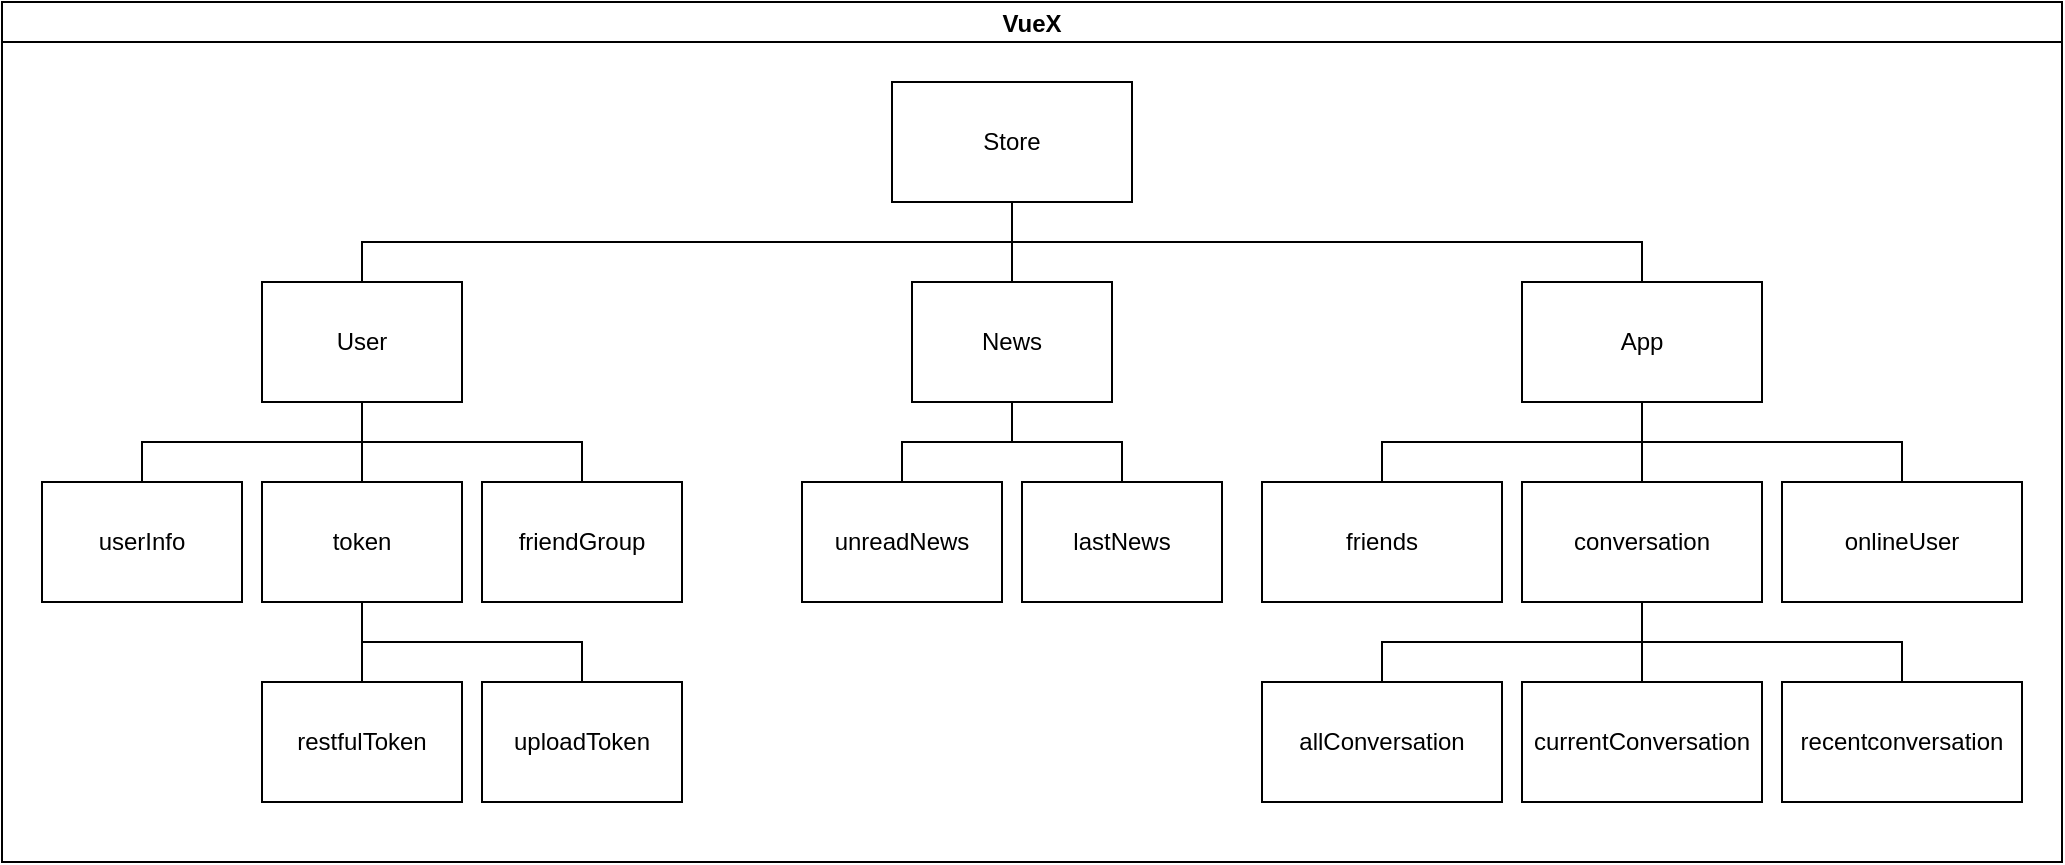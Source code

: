 <mxfile>
    <diagram id="lLFHSIOeUbNKJeyCyAQM" name="第 1 页">
        <mxGraphModel dx="736" dy="480" grid="1" gridSize="10" guides="1" tooltips="1" connect="1" arrows="1" fold="1" page="1" pageScale="1" pageWidth="3300" pageHeight="4681" math="0" shadow="0">
            <root>
                <mxCell id="0"/>
                <mxCell id="1" parent="0"/>
                <mxCell id="2" value="VueX" style="swimlane;startSize=20;horizontal=1;containerType=tree;newEdgeStyle={&quot;edgeStyle&quot;:&quot;elbowEdgeStyle&quot;,&quot;startArrow&quot;:&quot;none&quot;,&quot;endArrow&quot;:&quot;none&quot;};" vertex="1" parent="1">
                    <mxGeometry x="180" y="230" width="1030" height="430" as="geometry"/>
                </mxCell>
                <mxCell id="3" value="" style="edgeStyle=elbowEdgeStyle;elbow=vertical;startArrow=none;endArrow=none;rounded=0;" edge="1" parent="2" source="5" target="6">
                    <mxGeometry relative="1" as="geometry"/>
                </mxCell>
                <mxCell id="4" value="" style="edgeStyle=elbowEdgeStyle;elbow=vertical;startArrow=none;endArrow=none;rounded=0;" edge="1" parent="2" source="5" target="7">
                    <mxGeometry relative="1" as="geometry"/>
                </mxCell>
                <UserObject label="Store" treeRoot="1" id="5">
                    <mxCell style="whiteSpace=wrap;html=1;align=center;treeFolding=1;treeMoving=1;newEdgeStyle={&quot;edgeStyle&quot;:&quot;elbowEdgeStyle&quot;,&quot;startArrow&quot;:&quot;none&quot;,&quot;endArrow&quot;:&quot;none&quot;};" vertex="1" parent="2">
                        <mxGeometry x="445" y="40" width="120" height="60" as="geometry"/>
                    </mxCell>
                </UserObject>
                <mxCell id="6" value="User" style="whiteSpace=wrap;html=1;align=center;verticalAlign=middle;treeFolding=1;treeMoving=1;newEdgeStyle={&quot;edgeStyle&quot;:&quot;elbowEdgeStyle&quot;,&quot;startArrow&quot;:&quot;none&quot;,&quot;endArrow&quot;:&quot;none&quot;};" vertex="1" parent="2">
                    <mxGeometry x="130" y="140" width="100" height="60" as="geometry"/>
                </mxCell>
                <mxCell id="7" value="News" style="whiteSpace=wrap;html=1;align=center;verticalAlign=middle;treeFolding=1;treeMoving=1;newEdgeStyle={&quot;edgeStyle&quot;:&quot;elbowEdgeStyle&quot;,&quot;startArrow&quot;:&quot;none&quot;,&quot;endArrow&quot;:&quot;none&quot;};" vertex="1" parent="2">
                    <mxGeometry x="455" y="140" width="100" height="60" as="geometry"/>
                </mxCell>
                <mxCell id="8" value="" style="edgeStyle=elbowEdgeStyle;html=1;elbow=vertical;startArrow=none;endArrow=none;rounded=0;" edge="1" parent="2" source="5" target="9">
                    <mxGeometry relative="1" as="geometry"/>
                </mxCell>
                <UserObject label="App" treeRoot="1" id="9">
                    <mxCell style="whiteSpace=wrap;html=1;align=center;treeFolding=1;treeMoving=1;newEdgeStyle={&quot;edgeStyle&quot;:&quot;elbowEdgeStyle&quot;,&quot;startArrow&quot;:&quot;none&quot;,&quot;endArrow&quot;:&quot;none&quot;};" vertex="1" parent="2">
                        <mxGeometry x="760" y="140" width="120" height="60" as="geometry"/>
                    </mxCell>
                </UserObject>
                <mxCell id="10" value="" style="edgeStyle=elbowEdgeStyle;elbow=vertical;startArrow=none;endArrow=none;rounded=0;" edge="1" parent="2" source="7" target="11">
                    <mxGeometry relative="1" as="geometry">
                        <mxPoint x="340" y="210" as="sourcePoint"/>
                    </mxGeometry>
                </mxCell>
                <mxCell id="11" value="unreadNews" style="whiteSpace=wrap;html=1;align=center;verticalAlign=middle;treeFolding=1;treeMoving=1;newEdgeStyle={&quot;edgeStyle&quot;:&quot;elbowEdgeStyle&quot;,&quot;startArrow&quot;:&quot;none&quot;,&quot;endArrow&quot;:&quot;none&quot;};" vertex="1" parent="2">
                    <mxGeometry x="400" y="240" width="100" height="60" as="geometry"/>
                </mxCell>
                <mxCell id="12" value="" style="edgeStyle=elbowEdgeStyle;elbow=vertical;startArrow=none;endArrow=none;rounded=0;" edge="1" parent="2" source="7" target="13">
                    <mxGeometry relative="1" as="geometry">
                        <mxPoint x="340" y="210" as="sourcePoint"/>
                    </mxGeometry>
                </mxCell>
                <mxCell id="13" value="lastNews" style="whiteSpace=wrap;html=1;align=center;verticalAlign=middle;treeFolding=1;treeMoving=1;newEdgeStyle={&quot;edgeStyle&quot;:&quot;elbowEdgeStyle&quot;,&quot;startArrow&quot;:&quot;none&quot;,&quot;endArrow&quot;:&quot;none&quot;};" vertex="1" parent="2">
                    <mxGeometry x="510" y="240" width="100" height="60" as="geometry"/>
                </mxCell>
                <mxCell id="14" value="" style="edgeStyle=elbowEdgeStyle;html=1;elbow=vertical;startArrow=none;endArrow=none;rounded=0;" edge="1" parent="2" source="9" target="15">
                    <mxGeometry relative="1" as="geometry">
                        <mxPoint x="560" y="210" as="sourcePoint"/>
                    </mxGeometry>
                </mxCell>
                <UserObject label="friends" treeRoot="1" id="15">
                    <mxCell style="whiteSpace=wrap;html=1;align=center;treeFolding=1;treeMoving=1;newEdgeStyle={&quot;edgeStyle&quot;:&quot;elbowEdgeStyle&quot;,&quot;startArrow&quot;:&quot;none&quot;,&quot;endArrow&quot;:&quot;none&quot;};" vertex="1" parent="2">
                        <mxGeometry x="630" y="240" width="120" height="60" as="geometry"/>
                    </mxCell>
                </UserObject>
                <mxCell id="16" value="" style="edgeStyle=elbowEdgeStyle;html=1;elbow=vertical;startArrow=none;endArrow=none;rounded=0;" edge="1" parent="2" source="9" target="17">
                    <mxGeometry relative="1" as="geometry">
                        <mxPoint x="560" y="210" as="sourcePoint"/>
                    </mxGeometry>
                </mxCell>
                <UserObject label="conversation" treeRoot="1" id="17">
                    <mxCell style="whiteSpace=wrap;html=1;align=center;treeFolding=1;treeMoving=1;newEdgeStyle={&quot;edgeStyle&quot;:&quot;elbowEdgeStyle&quot;,&quot;startArrow&quot;:&quot;none&quot;,&quot;endArrow&quot;:&quot;none&quot;};" vertex="1" parent="2">
                        <mxGeometry x="760" y="240" width="120" height="60" as="geometry"/>
                    </mxCell>
                </UserObject>
                <mxCell id="18" value="" style="edgeStyle=elbowEdgeStyle;html=1;elbow=vertical;startArrow=none;endArrow=none;rounded=0;" edge="1" parent="2" source="9" target="19">
                    <mxGeometry relative="1" as="geometry">
                        <mxPoint x="560" y="210" as="sourcePoint"/>
                    </mxGeometry>
                </mxCell>
                <UserObject label="&lt;span&gt;onlineUser&lt;/span&gt;" treeRoot="1" id="19">
                    <mxCell style="whiteSpace=wrap;html=1;align=center;treeFolding=1;treeMoving=1;newEdgeStyle={&quot;edgeStyle&quot;:&quot;elbowEdgeStyle&quot;,&quot;startArrow&quot;:&quot;none&quot;,&quot;endArrow&quot;:&quot;none&quot;};" vertex="1" parent="2">
                        <mxGeometry x="890" y="240" width="120" height="60" as="geometry"/>
                    </mxCell>
                </UserObject>
                <mxCell id="20" value="" style="edgeStyle=elbowEdgeStyle;html=1;elbow=vertical;startArrow=none;endArrow=none;rounded=0;" edge="1" parent="2" source="17" target="21">
                    <mxGeometry relative="1" as="geometry">
                        <mxPoint x="750" y="310" as="sourcePoint"/>
                    </mxGeometry>
                </mxCell>
                <UserObject label="allConversation" treeRoot="1" id="21">
                    <mxCell style="whiteSpace=wrap;html=1;align=center;treeFolding=1;treeMoving=1;newEdgeStyle={&quot;edgeStyle&quot;:&quot;elbowEdgeStyle&quot;,&quot;startArrow&quot;:&quot;none&quot;,&quot;endArrow&quot;:&quot;none&quot;};" vertex="1" parent="2">
                        <mxGeometry x="630" y="340" width="120" height="60" as="geometry"/>
                    </mxCell>
                </UserObject>
                <mxCell id="22" value="" style="edgeStyle=elbowEdgeStyle;html=1;elbow=vertical;startArrow=none;endArrow=none;rounded=0;" edge="1" parent="2" source="17" target="23">
                    <mxGeometry relative="1" as="geometry">
                        <mxPoint x="750" y="310" as="sourcePoint"/>
                    </mxGeometry>
                </mxCell>
                <UserObject label="currentConversation" treeRoot="1" id="23">
                    <mxCell style="whiteSpace=wrap;html=1;align=center;treeFolding=1;treeMoving=1;newEdgeStyle={&quot;edgeStyle&quot;:&quot;elbowEdgeStyle&quot;,&quot;startArrow&quot;:&quot;none&quot;,&quot;endArrow&quot;:&quot;none&quot;};" vertex="1" parent="2">
                        <mxGeometry x="760" y="340" width="120" height="60" as="geometry"/>
                    </mxCell>
                </UserObject>
                <mxCell id="24" value="" style="edgeStyle=elbowEdgeStyle;html=1;elbow=vertical;startArrow=none;endArrow=none;rounded=0;" edge="1" parent="2" source="17" target="25">
                    <mxGeometry relative="1" as="geometry">
                        <mxPoint x="750" y="310" as="sourcePoint"/>
                    </mxGeometry>
                </mxCell>
                <UserObject label="recentconversation" treeRoot="1" id="25">
                    <mxCell style="whiteSpace=wrap;html=1;align=center;treeFolding=1;treeMoving=1;newEdgeStyle={&quot;edgeStyle&quot;:&quot;elbowEdgeStyle&quot;,&quot;startArrow&quot;:&quot;none&quot;,&quot;endArrow&quot;:&quot;none&quot;};" vertex="1" parent="2">
                        <mxGeometry x="890" y="340" width="120" height="60" as="geometry"/>
                    </mxCell>
                </UserObject>
                <mxCell id="26" value="" style="edgeStyle=elbowEdgeStyle;elbow=vertical;startArrow=none;endArrow=none;rounded=0;" edge="1" parent="2" source="6" target="27">
                    <mxGeometry relative="1" as="geometry">
                        <mxPoint x="510" y="330" as="sourcePoint"/>
                    </mxGeometry>
                </mxCell>
                <mxCell id="27" value="userInfo" style="whiteSpace=wrap;html=1;align=center;verticalAlign=middle;treeFolding=1;treeMoving=1;newEdgeStyle={&quot;edgeStyle&quot;:&quot;elbowEdgeStyle&quot;,&quot;startArrow&quot;:&quot;none&quot;,&quot;endArrow&quot;:&quot;none&quot;};" vertex="1" parent="2">
                    <mxGeometry x="20" y="240" width="100" height="60" as="geometry"/>
                </mxCell>
                <mxCell id="28" value="" style="edgeStyle=elbowEdgeStyle;elbow=vertical;startArrow=none;endArrow=none;rounded=0;" edge="1" parent="2" source="6" target="29">
                    <mxGeometry relative="1" as="geometry">
                        <mxPoint x="510" y="330" as="sourcePoint"/>
                    </mxGeometry>
                </mxCell>
                <mxCell id="29" value="token" style="whiteSpace=wrap;html=1;align=center;verticalAlign=middle;treeFolding=1;treeMoving=1;newEdgeStyle={&quot;edgeStyle&quot;:&quot;elbowEdgeStyle&quot;,&quot;startArrow&quot;:&quot;none&quot;,&quot;endArrow&quot;:&quot;none&quot;};" vertex="1" parent="2">
                    <mxGeometry x="130" y="240" width="100" height="60" as="geometry"/>
                </mxCell>
                <mxCell id="30" value="" style="edgeStyle=elbowEdgeStyle;elbow=vertical;startArrow=none;endArrow=none;rounded=0;" edge="1" parent="2" source="6" target="31">
                    <mxGeometry relative="1" as="geometry">
                        <mxPoint x="480" y="330" as="sourcePoint"/>
                    </mxGeometry>
                </mxCell>
                <mxCell id="31" value="friendGroup" style="whiteSpace=wrap;html=1;align=center;verticalAlign=middle;treeFolding=1;treeMoving=1;newEdgeStyle={&quot;edgeStyle&quot;:&quot;elbowEdgeStyle&quot;,&quot;startArrow&quot;:&quot;none&quot;,&quot;endArrow&quot;:&quot;none&quot;};" vertex="1" parent="2">
                    <mxGeometry x="240" y="240" width="100" height="60" as="geometry"/>
                </mxCell>
                <mxCell id="32" value="" style="edgeStyle=elbowEdgeStyle;elbow=vertical;startArrow=none;endArrow=none;rounded=0;" edge="1" parent="2" source="29" target="33">
                    <mxGeometry relative="1" as="geometry">
                        <mxPoint x="360" y="430" as="sourcePoint"/>
                    </mxGeometry>
                </mxCell>
                <mxCell id="33" value="restfulToken" style="whiteSpace=wrap;html=1;align=center;verticalAlign=middle;treeFolding=1;treeMoving=1;newEdgeStyle={&quot;edgeStyle&quot;:&quot;elbowEdgeStyle&quot;,&quot;startArrow&quot;:&quot;none&quot;,&quot;endArrow&quot;:&quot;none&quot;};" vertex="1" parent="2">
                    <mxGeometry x="130" y="340" width="100" height="60" as="geometry"/>
                </mxCell>
                <mxCell id="34" value="" style="edgeStyle=elbowEdgeStyle;elbow=vertical;startArrow=none;endArrow=none;rounded=0;" edge="1" parent="2" source="29" target="35">
                    <mxGeometry relative="1" as="geometry">
                        <mxPoint x="360" y="430" as="sourcePoint"/>
                    </mxGeometry>
                </mxCell>
                <mxCell id="35" value="uploadToken" style="whiteSpace=wrap;html=1;align=center;verticalAlign=middle;treeFolding=1;treeMoving=1;newEdgeStyle={&quot;edgeStyle&quot;:&quot;elbowEdgeStyle&quot;,&quot;startArrow&quot;:&quot;none&quot;,&quot;endArrow&quot;:&quot;none&quot;};" vertex="1" parent="2">
                    <mxGeometry x="240" y="340" width="100" height="60" as="geometry"/>
                </mxCell>
            </root>
        </mxGraphModel>
    </diagram>
</mxfile>